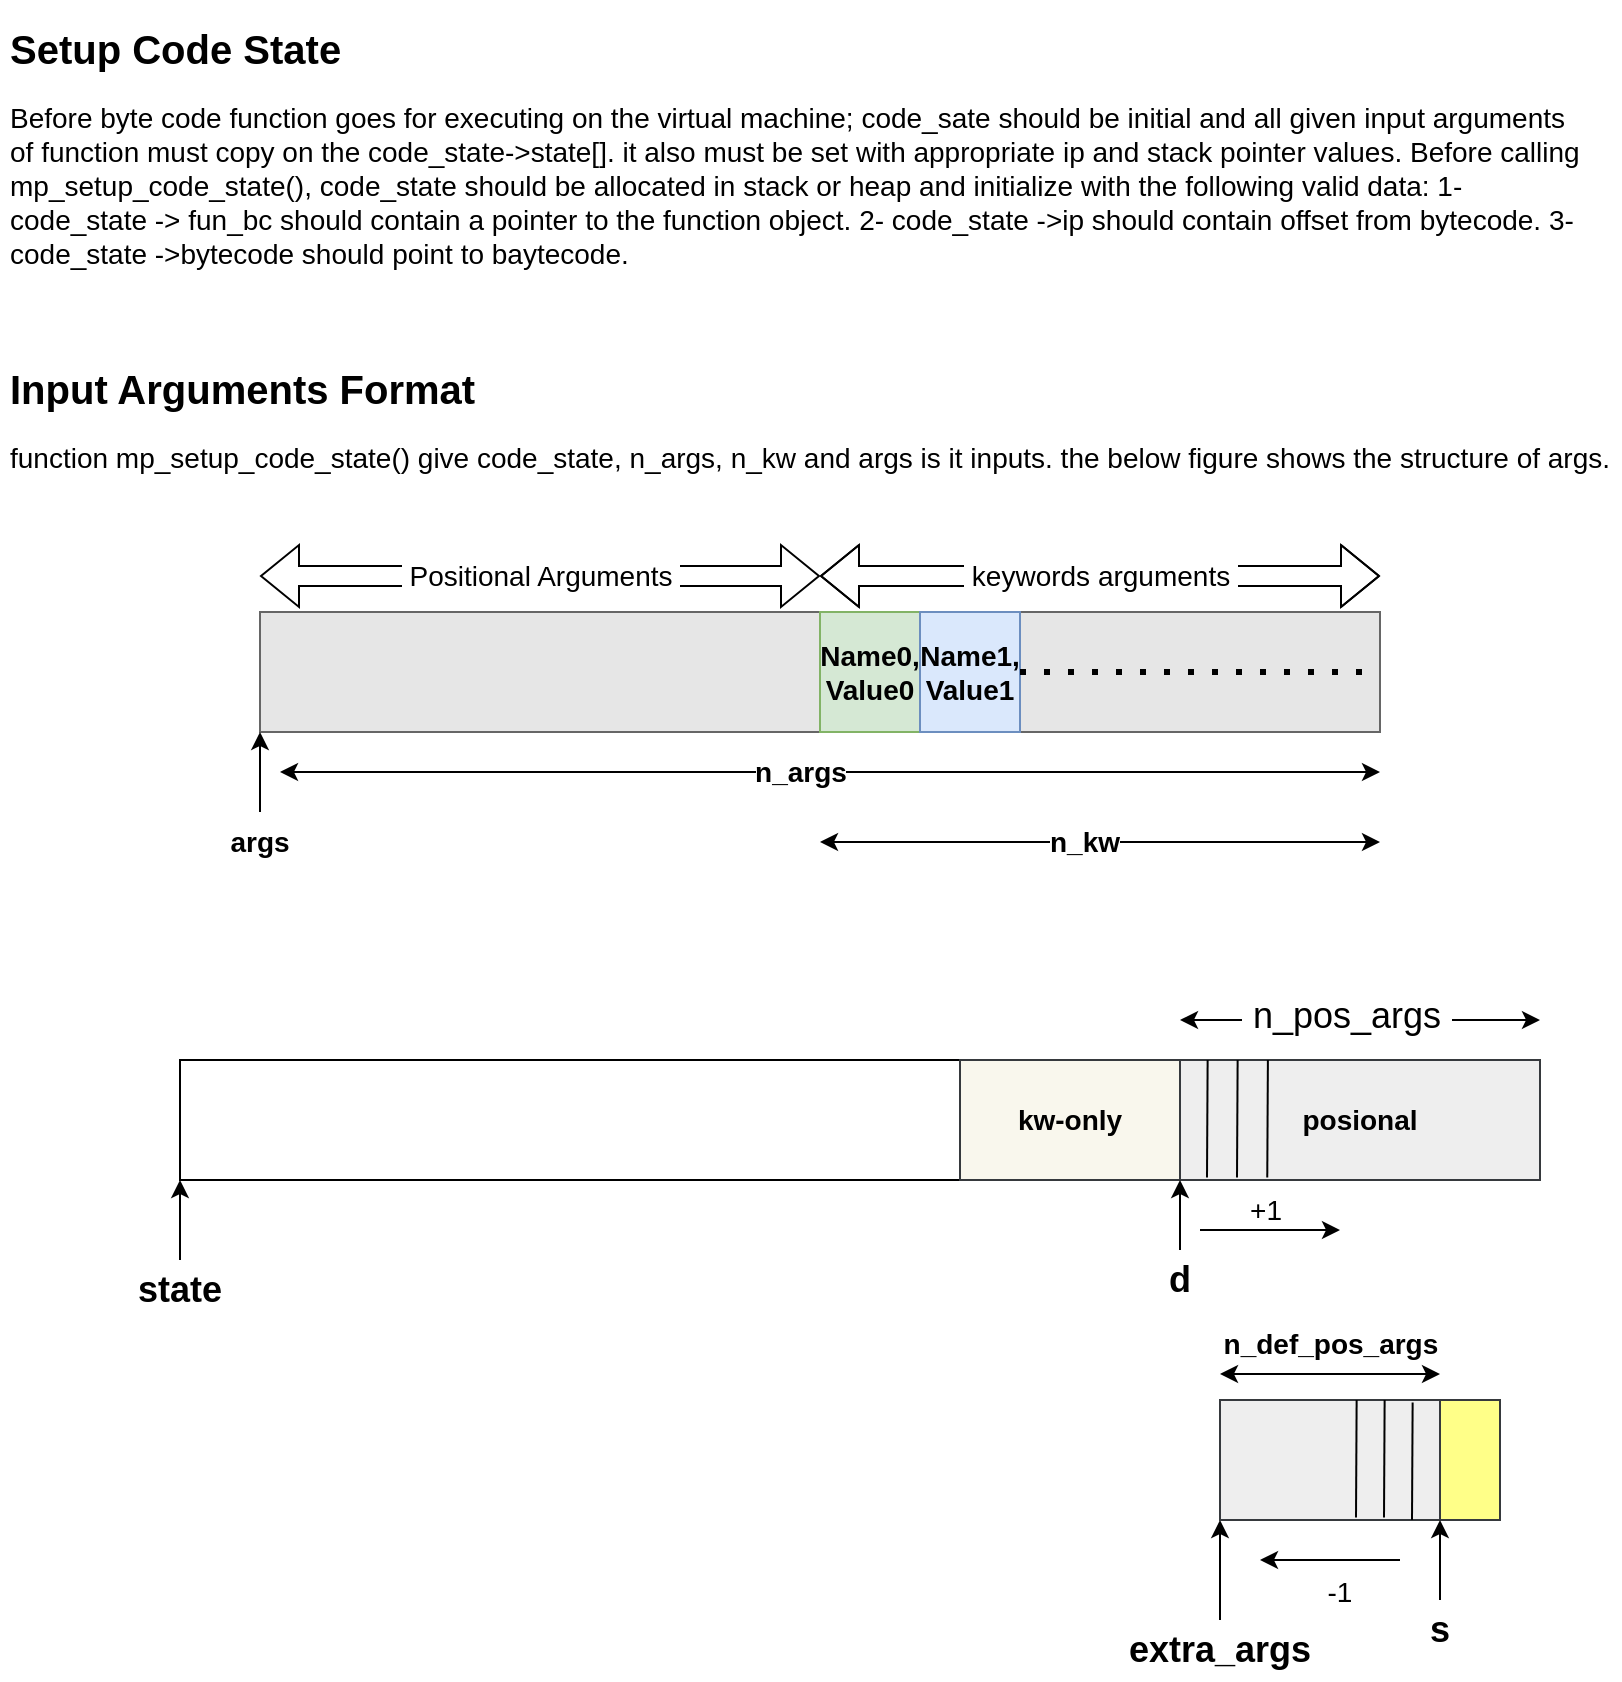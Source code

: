 <mxfile version="15.9.4" type="github">
  <diagram id="9DWNqOliDgodK-CukeeV" name="Page-1">
    <mxGraphModel dx="914" dy="408" grid="1" gridSize="10" guides="1" tooltips="1" connect="1" arrows="1" fold="1" page="1" pageScale="1" pageWidth="850" pageHeight="1100" math="0" shadow="0">
      <root>
        <mxCell id="0" />
        <mxCell id="1" parent="0" />
        <mxCell id="FaGI9EGRksaXrigEexfV-1" value="&lt;h1 style=&quot;font-size: 20px&quot;&gt;Setup Code State&lt;br&gt;&lt;/h1&gt;&lt;p style=&quot;font-size: 14px&quot;&gt;&lt;span&gt;&lt;span style=&quot;font-weight: normal&quot;&gt;Before byte code function goes for executing on the virtual machine; code_sate should be initial and all given input arguments of function must copy on the code_state-&amp;gt;state[]. it also must be set with appropriate ip and stack pointer values. Before calling mp_setup_code_state(), code_state should be allocated in stack or heap and initialize with the following valid data: 1- code_state -&amp;gt; fun_bc should contain a pointer to the function object. 2- code_state -&amp;gt;ip should contain offset from bytecode. 3- code_state -&amp;gt;bytecode should point to baytecode.&lt;/span&gt;&lt;br&gt;&lt;/span&gt;&lt;/p&gt;" style="text;html=1;strokeColor=none;fillColor=none;spacing=5;spacingTop=-20;whiteSpace=wrap;overflow=hidden;rounded=0;fontStyle=1" parent="1" vertex="1">
          <mxGeometry x="30" y="30" width="800" height="130" as="geometry" />
        </mxCell>
        <mxCell id="DEH-Oupzx9P6uAduSgyf-2" value="&lt;h1 style=&quot;font-size: 20px&quot;&gt;Input Arguments Format&lt;br&gt;&lt;/h1&gt;&lt;p style=&quot;font-size: 14px&quot;&gt;function mp_setup_code_state() give code_state, n_args, n_kw and args is it inputs. the below figure shows the structure of args.&lt;br&gt;&lt;/p&gt;" style="text;html=1;strokeColor=none;fillColor=none;spacing=5;spacingTop=-20;whiteSpace=wrap;overflow=hidden;rounded=0;" parent="1" vertex="1">
          <mxGeometry x="30" y="200" width="810" height="80" as="geometry" />
        </mxCell>
        <mxCell id="DEH-Oupzx9P6uAduSgyf-3" value="" style="rounded=0;whiteSpace=wrap;html=1;fontSize=14;fillColor=#E6E6E6;fontColor=#333333;strokeColor=#666666;" parent="1" vertex="1">
          <mxGeometry x="160" y="326" width="560" height="60" as="geometry" />
        </mxCell>
        <mxCell id="DEH-Oupzx9P6uAduSgyf-7" style="edgeStyle=orthogonalEdgeStyle;rounded=0;orthogonalLoop=1;jettySize=auto;html=1;entryX=0;entryY=1;entryDx=0;entryDy=0;fontSize=14;" parent="1" source="DEH-Oupzx9P6uAduSgyf-6" target="DEH-Oupzx9P6uAduSgyf-3" edge="1">
          <mxGeometry relative="1" as="geometry" />
        </mxCell>
        <mxCell id="DEH-Oupzx9P6uAduSgyf-6" value="args" style="text;html=1;strokeColor=none;fillColor=none;align=center;verticalAlign=middle;whiteSpace=wrap;rounded=0;fontSize=14;fontStyle=1" parent="1" vertex="1">
          <mxGeometry x="130" y="426" width="60" height="30" as="geometry" />
        </mxCell>
        <mxCell id="DEH-Oupzx9P6uAduSgyf-8" value="" style="endArrow=classic;startArrow=classic;html=1;rounded=0;fontSize=14;" parent="1" edge="1">
          <mxGeometry width="50" height="50" relative="1" as="geometry">
            <mxPoint x="170" y="406" as="sourcePoint" />
            <mxPoint x="720" y="406" as="targetPoint" />
          </mxGeometry>
        </mxCell>
        <mxCell id="DEH-Oupzx9P6uAduSgyf-10" value="n_args" style="edgeLabel;html=1;align=center;verticalAlign=middle;resizable=0;points=[];fontSize=14;fontStyle=1" parent="DEH-Oupzx9P6uAduSgyf-8" vertex="1" connectable="0">
          <mxGeometry x="-0.057" relative="1" as="geometry">
            <mxPoint as="offset" />
          </mxGeometry>
        </mxCell>
        <mxCell id="DEH-Oupzx9P6uAduSgyf-11" value="" style="endArrow=classic;startArrow=classic;html=1;rounded=0;fontSize=14;" parent="1" edge="1">
          <mxGeometry width="50" height="50" relative="1" as="geometry">
            <mxPoint x="440" y="441" as="sourcePoint" />
            <mxPoint x="720" y="441" as="targetPoint" />
            <Array as="points">
              <mxPoint x="540" y="441" />
            </Array>
          </mxGeometry>
        </mxCell>
        <mxCell id="DEH-Oupzx9P6uAduSgyf-12" value="n_kw" style="edgeLabel;html=1;align=center;verticalAlign=middle;resizable=0;points=[];fontSize=14;fontStyle=1" parent="DEH-Oupzx9P6uAduSgyf-11" vertex="1" connectable="0">
          <mxGeometry x="-0.057" relative="1" as="geometry">
            <mxPoint as="offset" />
          </mxGeometry>
        </mxCell>
        <mxCell id="DEH-Oupzx9P6uAduSgyf-13" value="Name0, Value0" style="rounded=0;whiteSpace=wrap;html=1;fontSize=14;fontStyle=1;fillColor=#d5e8d4;strokeColor=#82b366;" parent="1" vertex="1">
          <mxGeometry x="440" y="326" width="50" height="60" as="geometry" />
        </mxCell>
        <mxCell id="DEH-Oupzx9P6uAduSgyf-16" value="Name1, Value1" style="rounded=0;whiteSpace=wrap;html=1;fontSize=14;fontStyle=1;fillColor=#dae8fc;strokeColor=#6c8ebf;" parent="1" vertex="1">
          <mxGeometry x="490" y="326" width="50" height="60" as="geometry" />
        </mxCell>
        <mxCell id="DEH-Oupzx9P6uAduSgyf-20" value="" style="endArrow=none;dashed=1;html=1;dashPattern=1 3;strokeWidth=3;rounded=0;fontSize=14;entryX=1;entryY=0.5;entryDx=0;entryDy=0;exitX=1;exitY=0.5;exitDx=0;exitDy=0;" parent="1" source="DEH-Oupzx9P6uAduSgyf-16" target="DEH-Oupzx9P6uAduSgyf-3" edge="1">
          <mxGeometry width="50" height="50" relative="1" as="geometry">
            <mxPoint x="390" y="306" as="sourcePoint" />
            <mxPoint x="440" y="256" as="targetPoint" />
          </mxGeometry>
        </mxCell>
        <mxCell id="DEH-Oupzx9P6uAduSgyf-21" value="&amp;nbsp;Positional Arguments&amp;nbsp; " style="shape=flexArrow;endArrow=classic;startArrow=classic;html=1;rounded=0;fontSize=14;strokeWidth=1;labelBackgroundColor=#FFFFFF;" parent="1" edge="1">
          <mxGeometry width="100" height="100" relative="1" as="geometry">
            <mxPoint x="160" y="308" as="sourcePoint" />
            <mxPoint x="440" y="308" as="targetPoint" />
          </mxGeometry>
        </mxCell>
        <mxCell id="DEH-Oupzx9P6uAduSgyf-23" value="&amp;nbsp;keywords arguments&amp;nbsp; " style="shape=flexArrow;endArrow=classic;startArrow=classic;html=1;rounded=0;labelBackgroundColor=#FFFFFF;fontSize=14;strokeWidth=1;" parent="1" edge="1">
          <mxGeometry width="100" height="100" relative="1" as="geometry">
            <mxPoint x="440" y="308" as="sourcePoint" />
            <mxPoint x="720" y="308" as="targetPoint" />
            <Array as="points">
              <mxPoint x="580" y="308" />
            </Array>
          </mxGeometry>
        </mxCell>
        <mxCell id="DEH-Oupzx9P6uAduSgyf-41" style="edgeStyle=orthogonalEdgeStyle;rounded=0;orthogonalLoop=1;jettySize=auto;html=1;entryX=0.5;entryY=0;entryDx=0;entryDy=0;entryPerimeter=0;labelBackgroundColor=#FFFFFF;fontSize=12;strokeWidth=1;" parent="1" edge="1">
          <mxGeometry relative="1" as="geometry">
            <mxPoint x="680" y="760" as="sourcePoint" />
          </mxGeometry>
        </mxCell>
        <mxCell id="DEH-Oupzx9P6uAduSgyf-54" value="" style="rounded=0;whiteSpace=wrap;html=1;fontSize=12;" parent="1" vertex="1">
          <mxGeometry x="120" y="550" width="680" height="60" as="geometry" />
        </mxCell>
        <mxCell id="DEH-Oupzx9P6uAduSgyf-55" value="posional" style="rounded=0;whiteSpace=wrap;html=1;fontSize=14;fillColor=#eeeeee;strokeColor=#36393d;fontStyle=1" parent="1" vertex="1">
          <mxGeometry x="620" y="550" width="180" height="60" as="geometry" />
        </mxCell>
        <mxCell id="DEH-Oupzx9P6uAduSgyf-57" value="kw-only" style="rounded=0;whiteSpace=wrap;html=1;fontSize=14;fillColor=#f9f7ed;strokeColor=#36393d;fontStyle=1" parent="1" vertex="1">
          <mxGeometry x="510" y="550" width="110" height="60" as="geometry" />
        </mxCell>
        <mxCell id="DEH-Oupzx9P6uAduSgyf-59" style="edgeStyle=orthogonalEdgeStyle;rounded=0;orthogonalLoop=1;jettySize=auto;html=1;entryX=0;entryY=1;entryDx=0;entryDy=0;labelBackgroundColor=#FFFFFF;fontSize=12;strokeWidth=1;" parent="1" source="DEH-Oupzx9P6uAduSgyf-58" target="DEH-Oupzx9P6uAduSgyf-54" edge="1">
          <mxGeometry relative="1" as="geometry" />
        </mxCell>
        <mxCell id="DEH-Oupzx9P6uAduSgyf-58" value="state" style="text;html=1;strokeColor=none;fillColor=none;align=center;verticalAlign=middle;whiteSpace=wrap;rounded=0;fontSize=18;fontStyle=1" parent="1" vertex="1">
          <mxGeometry x="90" y="650" width="60" height="30" as="geometry" />
        </mxCell>
        <mxCell id="DEH-Oupzx9P6uAduSgyf-71" style="edgeStyle=orthogonalEdgeStyle;rounded=0;orthogonalLoop=1;jettySize=auto;html=1;entryX=1;entryY=1;entryDx=0;entryDy=0;labelBackgroundColor=#FFFFFF;fontSize=14;strokeWidth=1;" parent="1" source="DEH-Oupzx9P6uAduSgyf-60" target="DEH-Oupzx9P6uAduSgyf-57" edge="1">
          <mxGeometry relative="1" as="geometry" />
        </mxCell>
        <mxCell id="DEH-Oupzx9P6uAduSgyf-60" value="d" style="text;html=1;strokeColor=none;fillColor=none;align=center;verticalAlign=middle;whiteSpace=wrap;rounded=0;fontSize=18;fontStyle=1" parent="1" vertex="1">
          <mxGeometry x="590" y="645" width="60" height="30" as="geometry" />
        </mxCell>
        <mxCell id="DEH-Oupzx9P6uAduSgyf-63" value="" style="endArrow=classic;startArrow=classic;html=1;rounded=0;labelBackgroundColor=#FFFFFF;fontSize=18;strokeWidth=1;" parent="1" edge="1">
          <mxGeometry width="50" height="50" relative="1" as="geometry">
            <mxPoint x="620" y="530" as="sourcePoint" />
            <mxPoint x="800" y="530" as="targetPoint" />
          </mxGeometry>
        </mxCell>
        <mxCell id="DEH-Oupzx9P6uAduSgyf-64" value="&amp;nbsp;n_pos_args&amp;nbsp; " style="edgeLabel;html=1;align=center;verticalAlign=middle;resizable=0;points=[];fontSize=18;" parent="DEH-Oupzx9P6uAduSgyf-63" vertex="1" connectable="0">
          <mxGeometry x="-0.086" y="-4" relative="1" as="geometry">
            <mxPoint y="-6" as="offset" />
          </mxGeometry>
        </mxCell>
        <mxCell id="DEH-Oupzx9P6uAduSgyf-65" value="" style="endArrow=classic;html=1;rounded=0;labelBackgroundColor=#FFFFFF;fontSize=18;strokeWidth=1;" parent="1" edge="1">
          <mxGeometry width="50" height="50" relative="1" as="geometry">
            <mxPoint x="630" y="635" as="sourcePoint" />
            <mxPoint x="700" y="635" as="targetPoint" />
          </mxGeometry>
        </mxCell>
        <mxCell id="DEH-Oupzx9P6uAduSgyf-66" value="" style="rounded=0;whiteSpace=wrap;html=1;fontSize=14;fillColor=#ffff88;strokeColor=#36393d;" parent="1" vertex="1">
          <mxGeometry x="640" y="720" width="140" height="60" as="geometry" />
        </mxCell>
        <mxCell id="DEH-Oupzx9P6uAduSgyf-69" style="edgeStyle=orthogonalEdgeStyle;rounded=0;orthogonalLoop=1;jettySize=auto;html=1;entryX=0;entryY=1;entryDx=0;entryDy=0;labelBackgroundColor=#FFFFFF;fontSize=14;strokeWidth=1;" parent="1" source="DEH-Oupzx9P6uAduSgyf-68" target="DEH-Oupzx9P6uAduSgyf-66" edge="1">
          <mxGeometry relative="1" as="geometry" />
        </mxCell>
        <mxCell id="DEH-Oupzx9P6uAduSgyf-68" value="extra_args" style="text;html=1;strokeColor=none;fillColor=none;align=center;verticalAlign=middle;whiteSpace=wrap;rounded=0;fontSize=18;fontStyle=1" parent="1" vertex="1">
          <mxGeometry x="610" y="830" width="60" height="30" as="geometry" />
        </mxCell>
        <mxCell id="DEH-Oupzx9P6uAduSgyf-70" value="+1" style="text;html=1;strokeColor=none;fillColor=none;align=center;verticalAlign=middle;whiteSpace=wrap;rounded=0;fontSize=14;" parent="1" vertex="1">
          <mxGeometry x="648.5" y="610" width="27.5" height="29" as="geometry" />
        </mxCell>
        <mxCell id="DEH-Oupzx9P6uAduSgyf-72" value="" style="rounded=0;whiteSpace=wrap;html=1;fontSize=14;fillColor=#eeeeee;strokeColor=#36393d;" parent="1" vertex="1">
          <mxGeometry x="640" y="720" width="110" height="60" as="geometry" />
        </mxCell>
        <mxCell id="DEH-Oupzx9P6uAduSgyf-74" style="edgeStyle=orthogonalEdgeStyle;rounded=0;orthogonalLoop=1;jettySize=auto;html=1;entryX=1;entryY=1;entryDx=0;entryDy=0;labelBackgroundColor=#FFFFFF;fontSize=14;strokeWidth=1;" parent="1" source="DEH-Oupzx9P6uAduSgyf-73" target="DEH-Oupzx9P6uAduSgyf-72" edge="1">
          <mxGeometry relative="1" as="geometry" />
        </mxCell>
        <mxCell id="DEH-Oupzx9P6uAduSgyf-73" value="s" style="text;html=1;strokeColor=none;fillColor=none;align=center;verticalAlign=middle;whiteSpace=wrap;rounded=0;fontSize=18;fontStyle=1" parent="1" vertex="1">
          <mxGeometry x="720" y="820" width="60" height="30" as="geometry" />
        </mxCell>
        <mxCell id="DEH-Oupzx9P6uAduSgyf-75" value="" style="endArrow=classic;startArrow=classic;html=1;rounded=0;labelBackgroundColor=#FFFFFF;fontSize=14;strokeWidth=1;" parent="1" edge="1">
          <mxGeometry width="50" height="50" relative="1" as="geometry">
            <mxPoint x="640" y="707" as="sourcePoint" />
            <mxPoint x="750" y="707" as="targetPoint" />
          </mxGeometry>
        </mxCell>
        <mxCell id="DEH-Oupzx9P6uAduSgyf-76" value="&amp;nbsp; n_def_pos_args&amp;nbsp; " style="edgeLabel;html=1;align=center;verticalAlign=middle;resizable=0;points=[];fontSize=14;fontStyle=1" parent="DEH-Oupzx9P6uAduSgyf-75" vertex="1" connectable="0">
          <mxGeometry x="-0.26" y="-4" relative="1" as="geometry">
            <mxPoint x="12" y="-19" as="offset" />
          </mxGeometry>
        </mxCell>
        <mxCell id="DEH-Oupzx9P6uAduSgyf-77" value="" style="endArrow=classic;html=1;rounded=0;labelBackgroundColor=#FFFFFF;fontSize=14;strokeWidth=1;" parent="1" edge="1">
          <mxGeometry width="50" height="50" relative="1" as="geometry">
            <mxPoint x="730" y="800" as="sourcePoint" />
            <mxPoint x="660" y="800" as="targetPoint" />
          </mxGeometry>
        </mxCell>
        <mxCell id="DEH-Oupzx9P6uAduSgyf-78" value="-1" style="text;html=1;strokeColor=none;fillColor=none;align=center;verticalAlign=middle;whiteSpace=wrap;rounded=0;fontSize=14;" parent="1" vertex="1">
          <mxGeometry x="686.25" y="801" width="27.5" height="29" as="geometry" />
        </mxCell>
        <mxCell id="DEH-Oupzx9P6uAduSgyf-79" value="" style="endArrow=none;html=1;rounded=0;labelBackgroundColor=#FFFFFF;fontSize=14;strokeWidth=1;exitX=0.832;exitY=0.021;exitDx=0;exitDy=0;exitPerimeter=0;" parent="1" edge="1">
          <mxGeometry width="50" height="50" relative="1" as="geometry">
            <mxPoint x="736.32" y="721.26" as="sourcePoint" />
            <mxPoint x="736" y="780" as="targetPoint" />
          </mxGeometry>
        </mxCell>
        <mxCell id="DEH-Oupzx9P6uAduSgyf-80" value="" style="endArrow=none;html=1;rounded=0;labelBackgroundColor=#FFFFFF;fontSize=14;strokeWidth=1;exitX=0.832;exitY=0.021;exitDx=0;exitDy=0;exitPerimeter=0;" parent="1" edge="1">
          <mxGeometry width="50" height="50" relative="1" as="geometry">
            <mxPoint x="722.32" y="720" as="sourcePoint" />
            <mxPoint x="722.0" y="778.74" as="targetPoint" />
          </mxGeometry>
        </mxCell>
        <mxCell id="DEH-Oupzx9P6uAduSgyf-81" value="" style="endArrow=none;html=1;rounded=0;labelBackgroundColor=#FFFFFF;fontSize=14;strokeWidth=1;exitX=0.832;exitY=0.021;exitDx=0;exitDy=0;exitPerimeter=0;" parent="1" edge="1">
          <mxGeometry width="50" height="50" relative="1" as="geometry">
            <mxPoint x="708.32" y="720" as="sourcePoint" />
            <mxPoint x="708.0" y="778.74" as="targetPoint" />
          </mxGeometry>
        </mxCell>
        <mxCell id="DEH-Oupzx9P6uAduSgyf-82" value="" style="endArrow=none;html=1;rounded=0;labelBackgroundColor=#FFFFFF;fontSize=14;strokeWidth=1;exitX=0.832;exitY=0.021;exitDx=0;exitDy=0;exitPerimeter=0;" parent="1" edge="1">
          <mxGeometry width="50" height="50" relative="1" as="geometry">
            <mxPoint x="633.82" y="550" as="sourcePoint" />
            <mxPoint x="633.5" y="608.74" as="targetPoint" />
          </mxGeometry>
        </mxCell>
        <mxCell id="DEH-Oupzx9P6uAduSgyf-83" value="" style="endArrow=none;html=1;rounded=0;labelBackgroundColor=#FFFFFF;fontSize=14;strokeWidth=1;exitX=0.832;exitY=0.021;exitDx=0;exitDy=0;exitPerimeter=0;" parent="1" edge="1">
          <mxGeometry width="50" height="50" relative="1" as="geometry">
            <mxPoint x="648.82" y="550" as="sourcePoint" />
            <mxPoint x="648.5" y="608.74" as="targetPoint" />
          </mxGeometry>
        </mxCell>
        <mxCell id="DEH-Oupzx9P6uAduSgyf-84" value="" style="endArrow=none;html=1;rounded=0;labelBackgroundColor=#FFFFFF;fontSize=14;strokeWidth=1;exitX=0.832;exitY=0.021;exitDx=0;exitDy=0;exitPerimeter=0;" parent="1" edge="1">
          <mxGeometry width="50" height="50" relative="1" as="geometry">
            <mxPoint x="663.95" y="550" as="sourcePoint" />
            <mxPoint x="663.63" y="608.74" as="targetPoint" />
          </mxGeometry>
        </mxCell>
      </root>
    </mxGraphModel>
  </diagram>
</mxfile>
